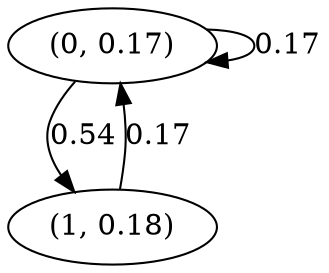 digraph {
    0 [ label = "(0, 0.17)" ]
    1 [ label = "(1, 0.18)" ]
    0 -> 0 [ label = "0.17" ]
    1 -> 0 [ label = "0.17" ]
    0 -> 1 [ label = "0.54" ]
}

